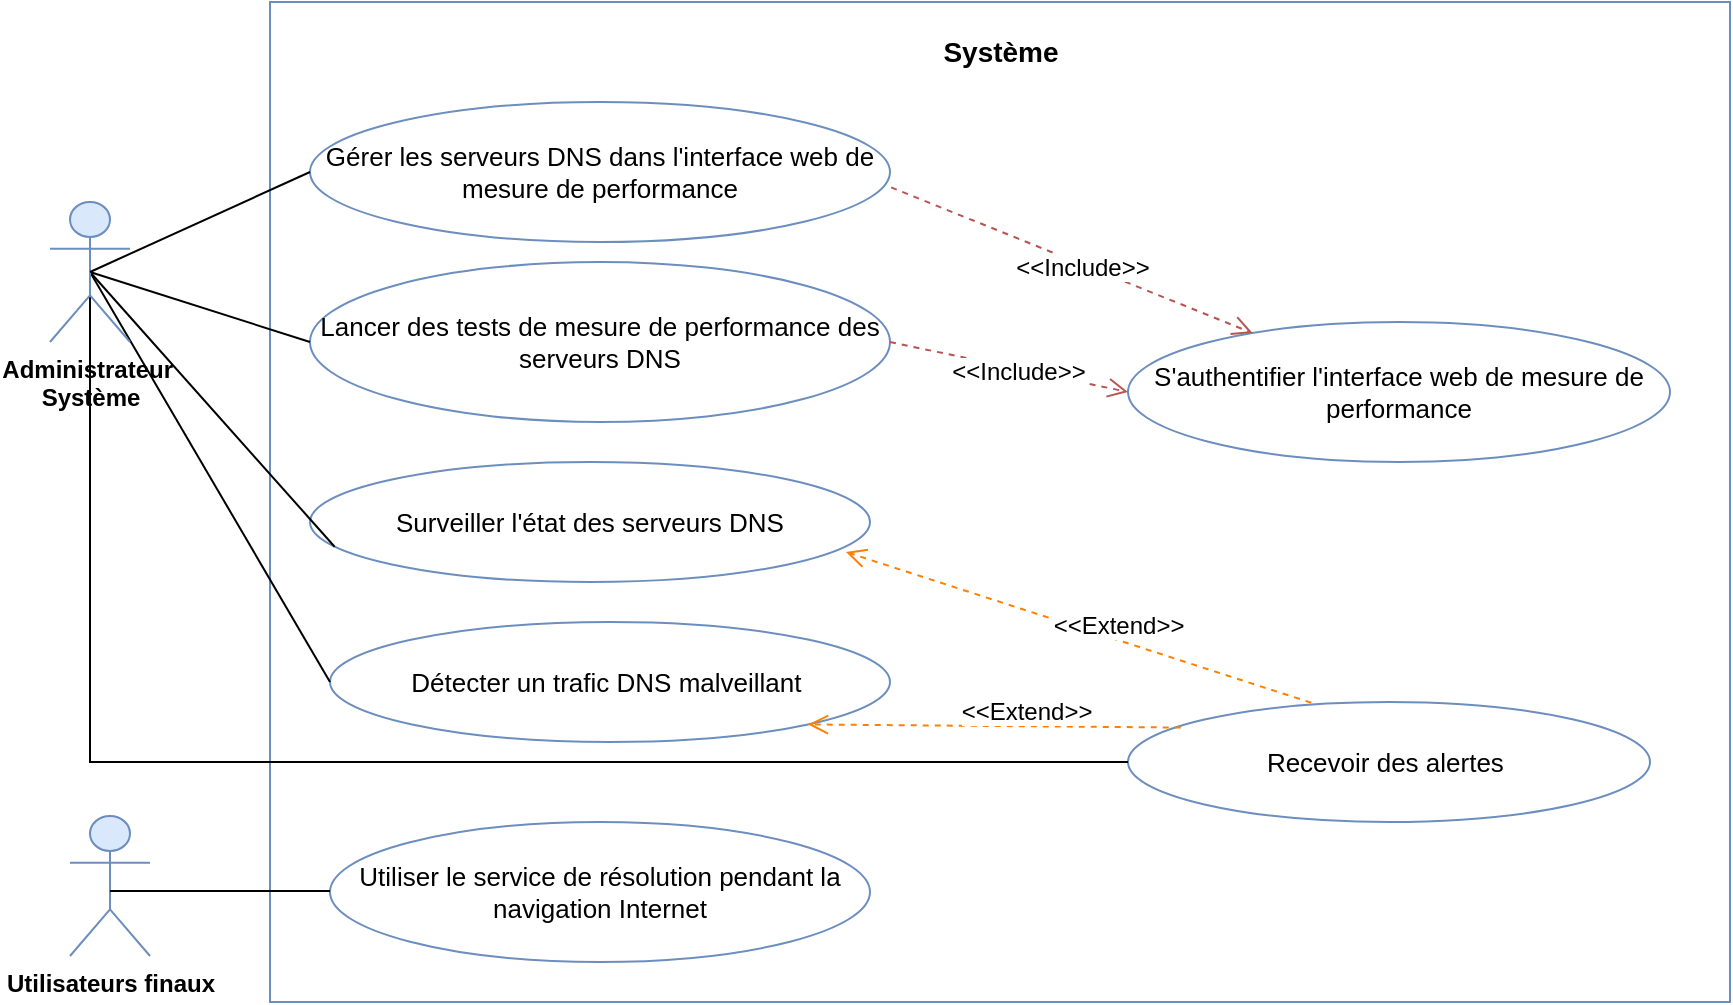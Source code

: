 <mxfile version="24.7.7">
  <diagram name="Page-1" id="hmiNFq13a2drrHhc0E6c">
    <mxGraphModel dx="1932" dy="558" grid="1" gridSize="10" guides="1" tooltips="1" connect="1" arrows="1" fold="1" page="1" pageScale="1" pageWidth="827" pageHeight="1169" math="0" shadow="0">
      <root>
        <mxCell id="0" />
        <mxCell id="1" parent="0" />
        <mxCell id="PDqdzu1Ucp-oA0ykx4EQ-2" value="Utilisateurs finaux" style="shape=umlActor;verticalLabelPosition=bottom;verticalAlign=top;html=1;outlineConnect=0;fontStyle=1;fillColor=#dae8fc;strokeColor=#6c8ebf;" parent="1" vertex="1">
          <mxGeometry x="-160" y="447" width="40" height="70" as="geometry" />
        </mxCell>
        <mxCell id="PDqdzu1Ucp-oA0ykx4EQ-4" value="" style="rounded=0;whiteSpace=wrap;html=1;strokeColor=#6C8EBF;" parent="1" vertex="1">
          <mxGeometry x="-60" y="40" width="730" height="500" as="geometry" />
        </mxCell>
        <mxCell id="PDqdzu1Ucp-oA0ykx4EQ-7" value="&lt;b&gt;&lt;font style=&quot;font-size: 14px;&quot;&gt;Système&lt;/font&gt;&lt;/b&gt;" style="text;strokeColor=none;align=center;fillColor=none;html=1;verticalAlign=middle;whiteSpace=wrap;rounded=0;" parent="1" vertex="1">
          <mxGeometry x="267.5" y="50" width="75" height="30" as="geometry" />
        </mxCell>
        <mxCell id="PDqdzu1Ucp-oA0ykx4EQ-8" value="&lt;font style=&quot;font-size: 13px;&quot;&gt;Lancer des tests de mesure de performance des serveurs DNS&lt;/font&gt;" style="ellipse;whiteSpace=wrap;html=1;fillColor=#ffffff;strokeColor=#6C8EBF;" parent="1" vertex="1">
          <mxGeometry x="-40" y="170" width="290" height="80" as="geometry" />
        </mxCell>
        <mxCell id="PDqdzu1Ucp-oA0ykx4EQ-9" value="&lt;font style=&quot;font-size: 13px;&quot;&gt;Surveiller l&#39;état des serveurs DNS&lt;/font&gt;" style="ellipse;whiteSpace=wrap;html=1;strokeColor=#6C8EBF;" parent="1" vertex="1">
          <mxGeometry x="-40" y="270" width="280" height="60" as="geometry" />
        </mxCell>
        <mxCell id="PDqdzu1Ucp-oA0ykx4EQ-10" value="&lt;font style=&quot;font-size: 13px;&quot;&gt;Détecter un trafic DNS malveillant&amp;nbsp;&lt;/font&gt;" style="ellipse;whiteSpace=wrap;html=1;strokeColor=#6C8EBF;" parent="1" vertex="1">
          <mxGeometry x="-30" y="350" width="280" height="60" as="geometry" />
        </mxCell>
        <mxCell id="PDqdzu1Ucp-oA0ykx4EQ-11" value="&lt;font style=&quot;font-size: 13px;&quot;&gt;Recevoir des alertes&amp;nbsp;&lt;/font&gt;" style="ellipse;whiteSpace=wrap;html=1;strokeColor=#6C8EBF;" parent="1" vertex="1">
          <mxGeometry x="369" y="390" width="261" height="60" as="geometry" />
        </mxCell>
        <mxCell id="PDqdzu1Ucp-oA0ykx4EQ-12" value="&lt;font style=&quot;font-size: 13px;&quot;&gt;S&#39;authentifier&amp;nbsp;&lt;/font&gt;&lt;span style=&quot;font-size: 13px;&quot;&gt;l&#39;interface web de mesure de performance&lt;/span&gt;" style="ellipse;whiteSpace=wrap;html=1;strokeColor=#6C8EBF;" parent="1" vertex="1">
          <mxGeometry x="369" y="200" width="271" height="70" as="geometry" />
        </mxCell>
        <mxCell id="PDqdzu1Ucp-oA0ykx4EQ-13" value="&lt;font style=&quot;font-size: 13px;&quot;&gt;Utiliser le service de résolution pendant la navigation Internet&lt;/font&gt;" style="ellipse;whiteSpace=wrap;html=1;strokeColor=#6C8EBF;" parent="1" vertex="1">
          <mxGeometry x="-30" y="450" width="270" height="70" as="geometry" />
        </mxCell>
        <mxCell id="PDqdzu1Ucp-oA0ykx4EQ-36" value="&lt;font style=&quot;font-size: 12px;&quot;&gt;&amp;lt;&amp;lt;Include&amp;gt;&amp;gt;&lt;/font&gt;" style="html=1;verticalAlign=bottom;endArrow=open;dashed=1;endSize=8;curved=0;rounded=0;fillColor=#f8cecc;strokeColor=#b85450;exitX=1;exitY=0.5;exitDx=0;exitDy=0;entryX=0;entryY=0.5;entryDx=0;entryDy=0;" parent="1" source="PDqdzu1Ucp-oA0ykx4EQ-8" edge="1" target="PDqdzu1Ucp-oA0ykx4EQ-12">
          <mxGeometry x="0.1" y="-10" relative="1" as="geometry">
            <mxPoint x="330.5" y="308" as="sourcePoint" />
            <mxPoint x="330" y="160" as="targetPoint" />
            <mxPoint as="offset" />
          </mxGeometry>
        </mxCell>
        <mxCell id="PDqdzu1Ucp-oA0ykx4EQ-39" value="" style="endArrow=none;html=1;rounded=0;fillColor=#fad9d5;strokeColor=#000000;exitX=0.5;exitY=0.5;exitDx=0;exitDy=0;exitPerimeter=0;entryX=0;entryY=0.5;entryDx=0;entryDy=0;" parent="1" source="PDqdzu1Ucp-oA0ykx4EQ-21" target="PDqdzu1Ucp-oA0ykx4EQ-8" edge="1">
          <mxGeometry width="50" height="50" relative="1" as="geometry">
            <mxPoint x="-130" y="170" as="sourcePoint" />
            <mxPoint x="-20" y="120" as="targetPoint" />
          </mxGeometry>
        </mxCell>
        <mxCell id="PDqdzu1Ucp-oA0ykx4EQ-40" value="" style="endArrow=none;html=1;rounded=0;entryX=0.044;entryY=0.706;entryDx=0;entryDy=0;entryPerimeter=0;exitX=0.5;exitY=0.5;exitDx=0;exitDy=0;exitPerimeter=0;fillColor=#fad9d5;strokeColor=#000000;" parent="1" source="PDqdzu1Ucp-oA0ykx4EQ-21" target="PDqdzu1Ucp-oA0ykx4EQ-9" edge="1">
          <mxGeometry width="50" height="50" relative="1" as="geometry">
            <mxPoint x="-110" y="190" as="sourcePoint" />
            <mxPoint x="-18" y="195" as="targetPoint" />
          </mxGeometry>
        </mxCell>
        <mxCell id="PDqdzu1Ucp-oA0ykx4EQ-41" value="" style="endArrow=none;html=1;rounded=0;entryX=0;entryY=0.5;entryDx=0;entryDy=0;exitX=0.5;exitY=0.5;exitDx=0;exitDy=0;exitPerimeter=0;fillColor=#fad9d5;strokeColor=#000000;" parent="1" source="PDqdzu1Ucp-oA0ykx4EQ-21" target="PDqdzu1Ucp-oA0ykx4EQ-10" edge="1">
          <mxGeometry width="50" height="50" relative="1" as="geometry">
            <mxPoint x="-110" y="190" as="sourcePoint" />
            <mxPoint x="-30" y="276" as="targetPoint" />
          </mxGeometry>
        </mxCell>
        <mxCell id="PDqdzu1Ucp-oA0ykx4EQ-44" value="" style="endArrow=none;html=1;rounded=0;exitX=1;exitY=0.5;exitDx=0;exitDy=0;fillColor=#fad9d5;strokeColor=#000000;" parent="1" edge="1">
          <mxGeometry width="50" height="50" relative="1" as="geometry">
            <mxPoint x="-140.0" y="484.47" as="sourcePoint" />
            <mxPoint x="-30" y="484.47" as="targetPoint" />
          </mxGeometry>
        </mxCell>
        <mxCell id="6Kle1nJeSt3H_z6FKow6-1" value="" style="endArrow=none;html=1;rounded=0;exitX=0.5;exitY=0.5;exitDx=0;exitDy=0;exitPerimeter=0;fillColor=#fad9d5;strokeColor=#000000;edgeStyle=elbowEdgeStyle;elbow=vertical;strokeWidth=1;" parent="1" target="PDqdzu1Ucp-oA0ykx4EQ-11" edge="1">
          <mxGeometry width="50" height="50" relative="1" as="geometry">
            <mxPoint x="-150" y="180" as="sourcePoint" />
            <mxPoint x="290.0" y="440" as="targetPoint" />
            <Array as="points">
              <mxPoint x="-150" y="420" />
              <mxPoint x="-130" y="400" />
            </Array>
          </mxGeometry>
        </mxCell>
        <mxCell id="6Kle1nJeSt3H_z6FKow6-2" value="&lt;font style=&quot;font-size: 12px;&quot;&gt;&amp;lt;&amp;lt;Extend&amp;gt;&amp;gt;&lt;/font&gt;" style="html=1;verticalAlign=bottom;endArrow=open;dashed=1;endSize=8;curved=0;rounded=0;exitX=0.351;exitY=0.006;exitDx=0;exitDy=0;entryX=0.957;entryY=0.75;entryDx=0;entryDy=0;fillColor=#f8cecc;strokeColor=#FF8000;entryPerimeter=0;exitPerimeter=0;" parent="1" source="PDqdzu1Ucp-oA0ykx4EQ-11" target="PDqdzu1Ucp-oA0ykx4EQ-9" edge="1">
          <mxGeometry x="-0.172" y="2" relative="1" as="geometry">
            <mxPoint x="342.145" y="349.998" as="sourcePoint" />
            <mxPoint x="220" y="240.43" as="targetPoint" />
            <mxPoint as="offset" />
          </mxGeometry>
        </mxCell>
        <mxCell id="6Kle1nJeSt3H_z6FKow6-3" value="&lt;font style=&quot;font-size: 12px;&quot;&gt;&amp;lt;&amp;lt;Extend&amp;gt;&amp;gt;&lt;/font&gt;" style="html=1;verticalAlign=bottom;endArrow=open;dashed=1;endSize=8;curved=0;rounded=0;exitX=0.101;exitY=0.213;exitDx=0;exitDy=0;entryX=1;entryY=1;entryDx=0;entryDy=0;fillColor=#f8cecc;strokeColor=#FF8000;exitPerimeter=0;" parent="1" source="PDqdzu1Ucp-oA0ykx4EQ-11" target="PDqdzu1Ucp-oA0ykx4EQ-10" edge="1">
          <mxGeometry x="-0.172" y="2" relative="1" as="geometry">
            <mxPoint x="302" y="441" as="sourcePoint" />
            <mxPoint x="160" y="340" as="targetPoint" />
            <mxPoint as="offset" />
          </mxGeometry>
        </mxCell>
        <object label="Administrateur&amp;nbsp;&lt;div&gt;Système&lt;/div&gt;" id="PDqdzu1Ucp-oA0ykx4EQ-21">
          <mxCell style="shape=umlActor;verticalLabelPosition=bottom;verticalAlign=top;html=1;outlineConnect=0;fontStyle=1;fillColor=#dae8fc;strokeColor=#6c8ebf;" parent="1" vertex="1">
            <mxGeometry x="-170" y="140" width="40" height="70" as="geometry" />
          </mxCell>
        </object>
        <mxCell id="DlcLg0GIBYbs-mX_OXK4-2" value="&lt;font style=&quot;font-size: 13px;&quot;&gt;Gérer les serveurs DNS dans l&#39;interface web de mesure de performance&lt;/font&gt;" style="ellipse;whiteSpace=wrap;html=1;fillColor=#ffffff;strokeColor=#6C8EBF;" vertex="1" parent="1">
          <mxGeometry x="-40" y="90" width="290" height="70" as="geometry" />
        </mxCell>
        <mxCell id="DlcLg0GIBYbs-mX_OXK4-3" value="" style="endArrow=none;html=1;rounded=0;fillColor=#fad9d5;strokeColor=#000000;exitX=0.5;exitY=0.5;exitDx=0;exitDy=0;exitPerimeter=0;entryX=0;entryY=0.5;entryDx=0;entryDy=0;" edge="1" parent="1" source="PDqdzu1Ucp-oA0ykx4EQ-21">
          <mxGeometry width="50" height="50" relative="1" as="geometry">
            <mxPoint x="-140" y="100" as="sourcePoint" />
            <mxPoint x="-40" y="125" as="targetPoint" />
          </mxGeometry>
        </mxCell>
        <mxCell id="DlcLg0GIBYbs-mX_OXK4-4" value="&lt;font style=&quot;font-size: 12px;&quot;&gt;&amp;lt;&amp;lt;Include&amp;gt;&amp;gt;&lt;/font&gt;" style="html=1;verticalAlign=bottom;endArrow=open;dashed=1;endSize=8;curved=0;rounded=0;fillColor=#f8cecc;strokeColor=#b85450;exitX=1.002;exitY=0.61;exitDx=0;exitDy=0;exitPerimeter=0;" edge="1" parent="1" source="DlcLg0GIBYbs-mX_OXK4-2" target="PDqdzu1Ucp-oA0ykx4EQ-12">
          <mxGeometry x="0.1" y="-10" relative="1" as="geometry">
            <mxPoint x="240" y="130" as="sourcePoint" />
            <mxPoint x="379" y="170" as="targetPoint" />
            <mxPoint as="offset" />
          </mxGeometry>
        </mxCell>
      </root>
    </mxGraphModel>
  </diagram>
</mxfile>
